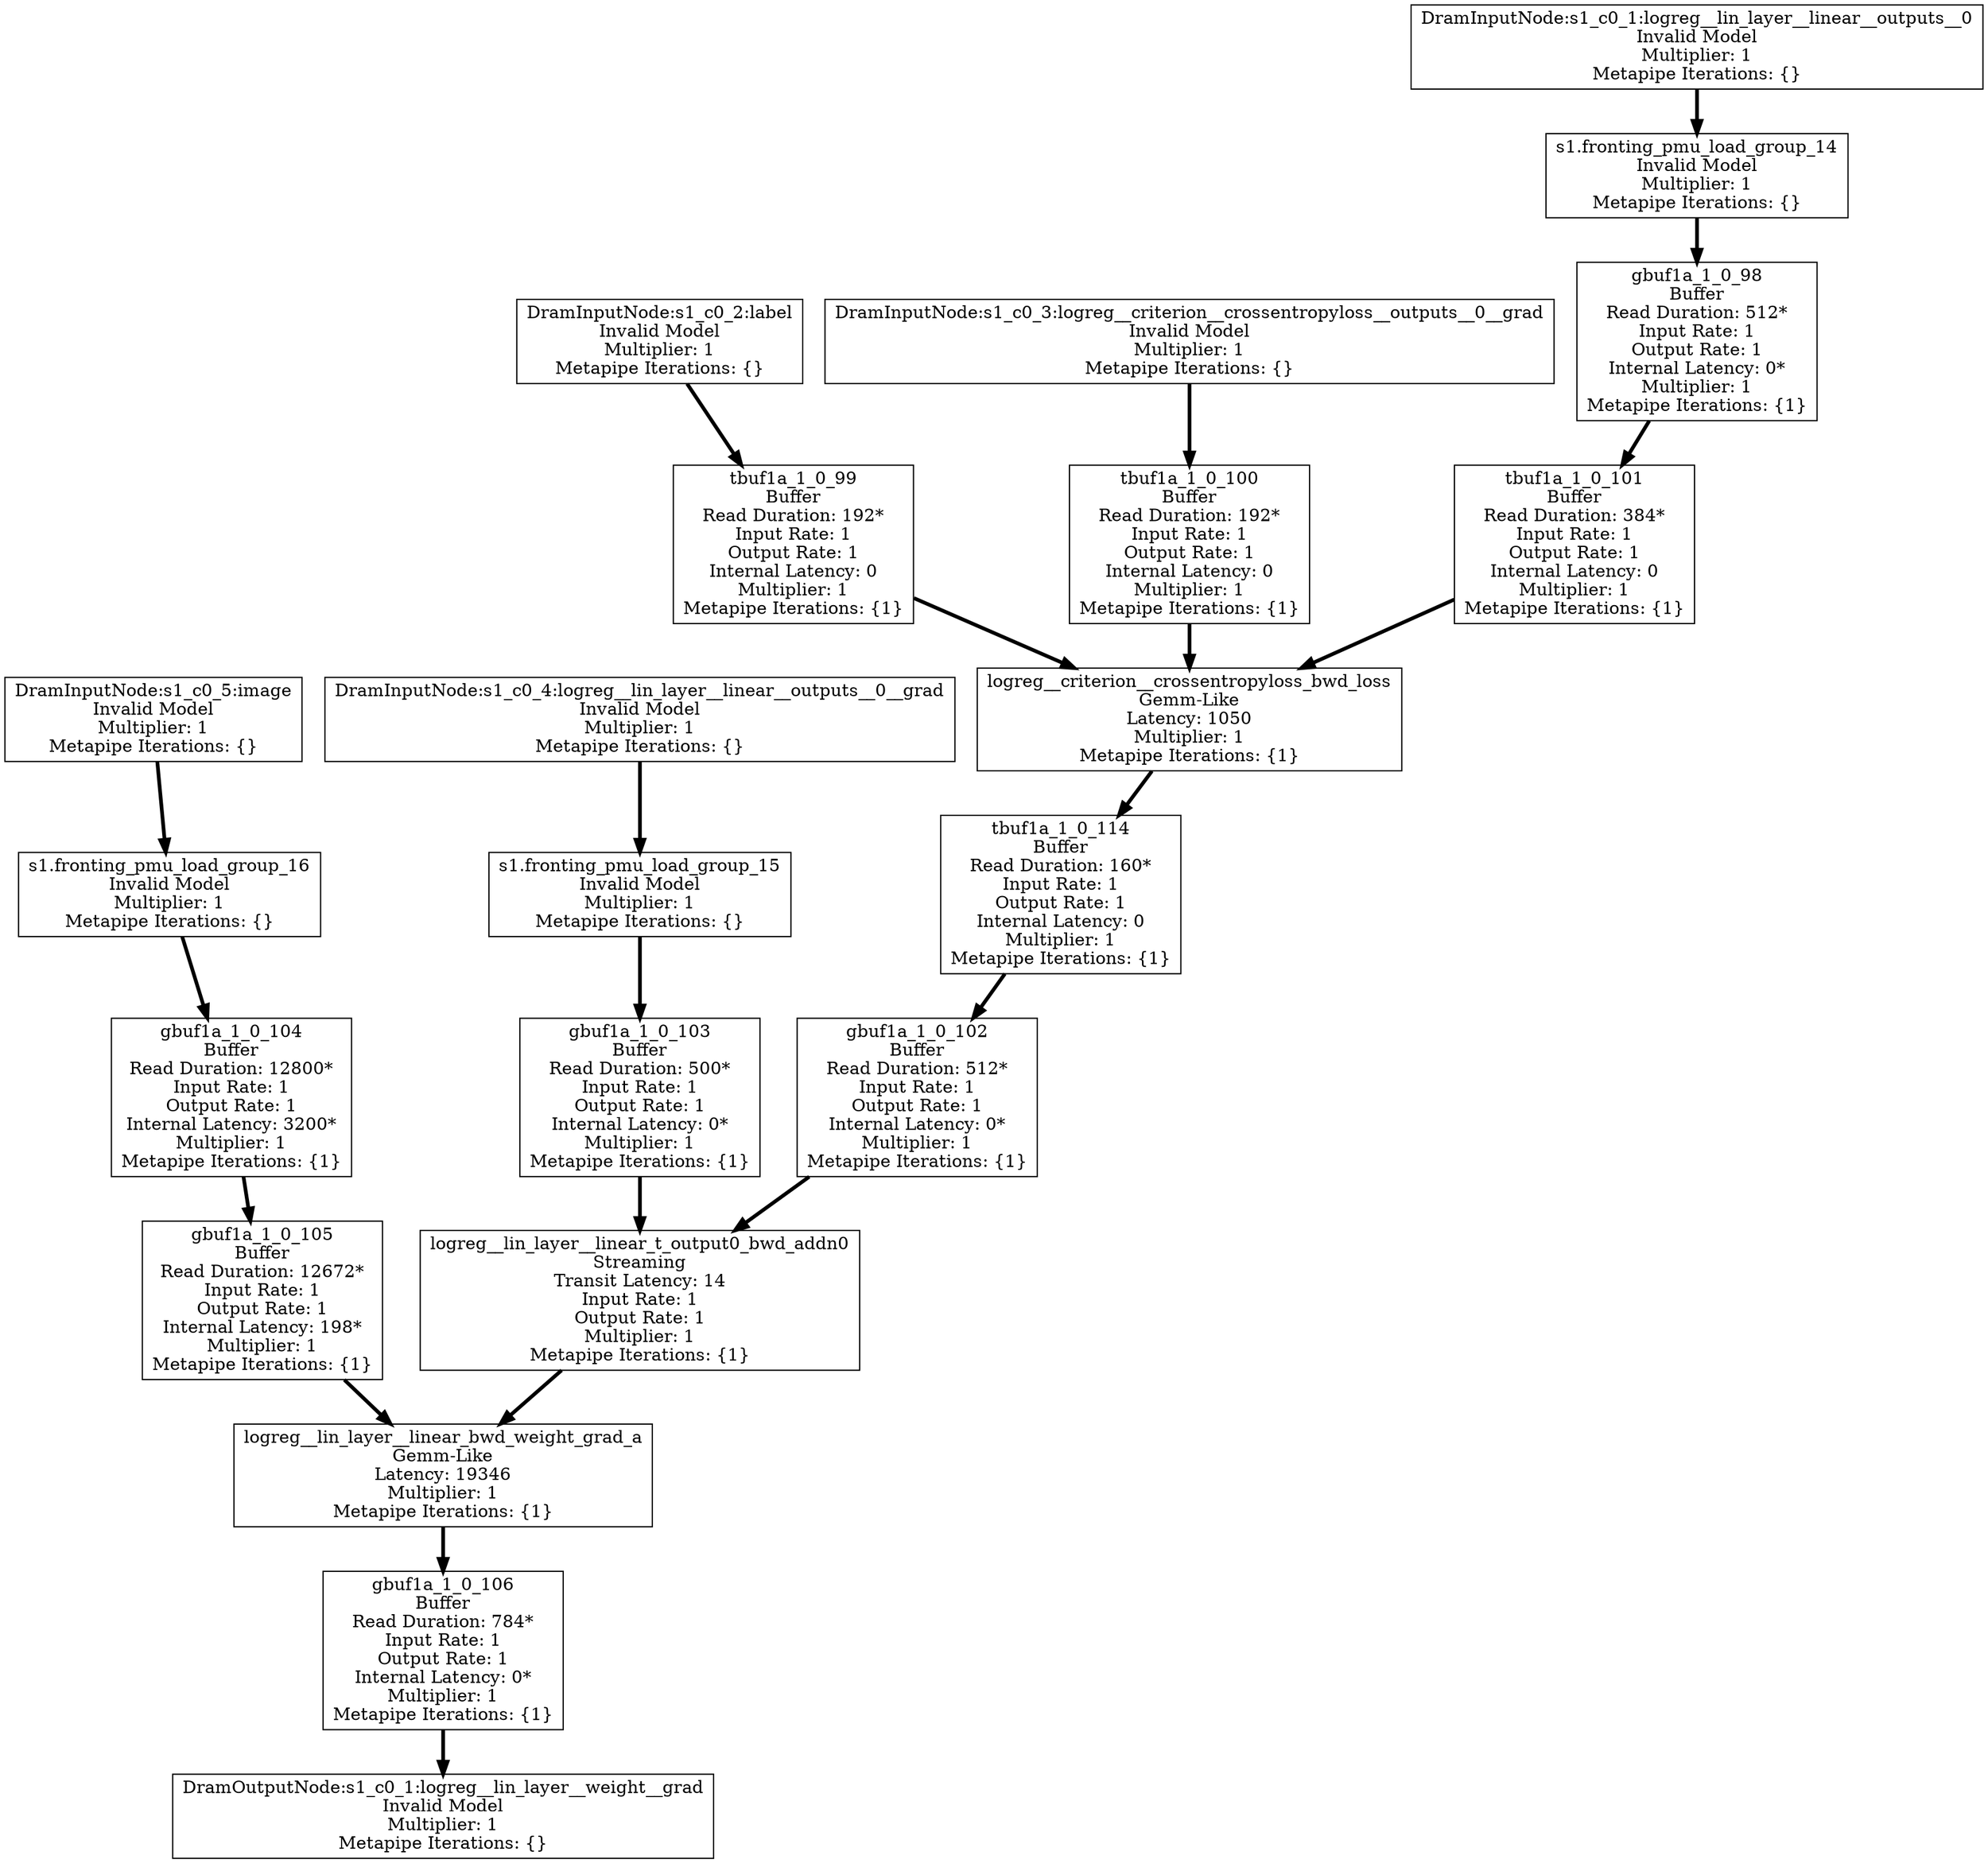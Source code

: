 digraph {
	node [shape=box]
	"0" [label= "gbuf1a_1_0_98&#xA;Buffer&#xA;Read Duration: 512*&#xA;Input Rate: 1&#xA;Output Rate: 1&#xA;Internal Latency: 0*&#xA;Multiplier: 1&#xA;Metapipe Iterations: {1}", tooltip= "gbuf1a_1_0_98&#xA;Buffer&#xA;Read Duration: 512*&#xA;Input Rate: 1&#xA;Output Rate: 1&#xA;Internal Latency: 0*&#xA;Multiplier: 1&#xA;Metapipe Iterations: {1}"];
	 "14"->"0" [color=black, penwidth=3 , tooltip="ExecGroup/vector"];
	"1" [label= "tbuf1a_1_0_101&#xA;Buffer&#xA;Read Duration: 384*&#xA;Input Rate: 1&#xA;Output Rate: 1&#xA;Internal Latency: 0&#xA;Multiplier: 1&#xA;Metapipe Iterations: {1}", tooltip= "tbuf1a_1_0_101&#xA;Buffer&#xA;Read Duration: 384*&#xA;Input Rate: 1&#xA;Output Rate: 1&#xA;Internal Latency: 0&#xA;Multiplier: 1&#xA;Metapipe Iterations: {1}"];
	 "0"->"1" [color=black, penwidth=3 , tooltip="ExecGroup/vector Iters: {1}"];
	"2" [label= "gbuf1a_1_0_102&#xA;Buffer&#xA;Read Duration: 512*&#xA;Input Rate: 1&#xA;Output Rate: 1&#xA;Internal Latency: 0*&#xA;Multiplier: 1&#xA;Metapipe Iterations: {1}", tooltip= "gbuf1a_1_0_102&#xA;Buffer&#xA;Read Duration: 512*&#xA;Input Rate: 1&#xA;Output Rate: 1&#xA;Internal Latency: 0*&#xA;Multiplier: 1&#xA;Metapipe Iterations: {1}"];
	 "13"->"2" [color=black, penwidth=3 , tooltip="ExecGroup/vector Iters: {1}"];
	"3" [label= "logreg__lin_layer__linear_t_output0_bwd_addn0&#xA;Streaming&#xA;Transit Latency: 14&#xA;Input Rate: 1&#xA;Output Rate: 1&#xA;Multiplier: 1&#xA;Metapipe Iterations: {1}", tooltip= "logreg__lin_layer__linear_t_output0_bwd_addn0&#xA;Streaming&#xA;Transit Latency: 14&#xA;Input Rate: 1&#xA;Output Rate: 1&#xA;Multiplier: 1&#xA;Metapipe Iterations: {1}"];
	 "2"->"3" [color=black, penwidth=3 , tooltip="ExecGroup/vector Iters: {1}"];
	 "4"->"3" [color=black, penwidth=3 , tooltip="ExecGroup/vector Iters: {1}"];
	"4" [label= "gbuf1a_1_0_103&#xA;Buffer&#xA;Read Duration: 500*&#xA;Input Rate: 1&#xA;Output Rate: 1&#xA;Internal Latency: 0*&#xA;Multiplier: 1&#xA;Metapipe Iterations: {1}", tooltip= "gbuf1a_1_0_103&#xA;Buffer&#xA;Read Duration: 500*&#xA;Input Rate: 1&#xA;Output Rate: 1&#xA;Internal Latency: 0*&#xA;Multiplier: 1&#xA;Metapipe Iterations: {1}"];
	 "15"->"4" [color=black, penwidth=3 , tooltip="ExecGroup/vector"];
	"5" [label= "logreg__lin_layer__linear_bwd_weight_grad_a&#xA;Gemm-Like&#xA;Latency: 19346&#xA;Multiplier: 1&#xA;Metapipe Iterations: {1}", tooltip= "logreg__lin_layer__linear_bwd_weight_grad_a&#xA;Gemm-Like&#xA;Latency: 19346&#xA;Multiplier: 1&#xA;Metapipe Iterations: {1}"];
	 "3"->"5" [color=black, penwidth=3 , tooltip="ExecGroup/vector Iters: {1}"];
	 "7"->"5" [color=black, penwidth=3 , tooltip="ExecGroup/vector Iters: {1}"];
	"6" [label= "gbuf1a_1_0_104&#xA;Buffer&#xA;Read Duration: 12800*&#xA;Input Rate: 1&#xA;Output Rate: 1&#xA;Internal Latency: 3200*&#xA;Multiplier: 1&#xA;Metapipe Iterations: {1}", tooltip= "gbuf1a_1_0_104&#xA;Buffer&#xA;Read Duration: 12800*&#xA;Input Rate: 1&#xA;Output Rate: 1&#xA;Internal Latency: 3200*&#xA;Multiplier: 1&#xA;Metapipe Iterations: {1}"];
	 "16"->"6" [color=black, penwidth=3 , tooltip="ExecGroup/vector"];
	"7" [label= "gbuf1a_1_0_105&#xA;Buffer&#xA;Read Duration: 12672*&#xA;Input Rate: 1&#xA;Output Rate: 1&#xA;Internal Latency: 198*&#xA;Multiplier: 1&#xA;Metapipe Iterations: {1}", tooltip= "gbuf1a_1_0_105&#xA;Buffer&#xA;Read Duration: 12672*&#xA;Input Rate: 1&#xA;Output Rate: 1&#xA;Internal Latency: 198*&#xA;Multiplier: 1&#xA;Metapipe Iterations: {1}"];
	 "6"->"7" [color=black, penwidth=3 , tooltip="ExecGroup/vector Iters: {1}"];
	"8" [label= "gbuf1a_1_0_106&#xA;Buffer&#xA;Read Duration: 784*&#xA;Input Rate: 1&#xA;Output Rate: 1&#xA;Internal Latency: 0*&#xA;Multiplier: 1&#xA;Metapipe Iterations: {1}", tooltip= "gbuf1a_1_0_106&#xA;Buffer&#xA;Read Duration: 784*&#xA;Input Rate: 1&#xA;Output Rate: 1&#xA;Internal Latency: 0*&#xA;Multiplier: 1&#xA;Metapipe Iterations: {1}"];
	 "5"->"8" [color=black, penwidth=3 , tooltip="ExecGroup/vector Iters: {1}"];
	"9" [label= "DramOutputNode:s1_c0_1:logreg__lin_layer__weight__grad&#xA;Invalid Model&#xA;Multiplier: 1&#xA;Metapipe Iterations: {}", tooltip= "DramOutputNode:s1_c0_1:logreg__lin_layer__weight__grad&#xA;Invalid Model&#xA;Multiplier: 1&#xA;Metapipe Iterations: {}"];
	 "8"->"9" [color=black, penwidth=3 , tooltip="ExecGroup/vector Iters: {1}"];
	"10" [label= "tbuf1a_1_0_99&#xA;Buffer&#xA;Read Duration: 192*&#xA;Input Rate: 1&#xA;Output Rate: 1&#xA;Internal Latency: 0&#xA;Multiplier: 1&#xA;Metapipe Iterations: {1}", tooltip= "tbuf1a_1_0_99&#xA;Buffer&#xA;Read Duration: 192*&#xA;Input Rate: 1&#xA;Output Rate: 1&#xA;Internal Latency: 0&#xA;Multiplier: 1&#xA;Metapipe Iterations: {1}"];
	 "18"->"10" [color=black, penwidth=3 , tooltip="ExecGroup/vector"];
	"11" [label= "logreg__criterion__crossentropyloss_bwd_loss&#xA;Gemm-Like&#xA;Latency: 1050&#xA;Multiplier: 1&#xA;Metapipe Iterations: {1}", tooltip= "logreg__criterion__crossentropyloss_bwd_loss&#xA;Gemm-Like&#xA;Latency: 1050&#xA;Multiplier: 1&#xA;Metapipe Iterations: {1}"];
	 "10"->"11" [color=black, penwidth=3 , tooltip="ExecGroup/vector Iters: {1}"];
	 "12"->"11" [color=black, penwidth=3 , tooltip="ExecGroup/vector Iters: {1}"];
	 "1"->"11" [color=black, penwidth=3 , tooltip="ExecGroup/vector Iters: {1}"];
	"12" [label= "tbuf1a_1_0_100&#xA;Buffer&#xA;Read Duration: 192*&#xA;Input Rate: 1&#xA;Output Rate: 1&#xA;Internal Latency: 0&#xA;Multiplier: 1&#xA;Metapipe Iterations: {1}", tooltip= "tbuf1a_1_0_100&#xA;Buffer&#xA;Read Duration: 192*&#xA;Input Rate: 1&#xA;Output Rate: 1&#xA;Internal Latency: 0&#xA;Multiplier: 1&#xA;Metapipe Iterations: {1}"];
	 "19"->"12" [color=black, penwidth=3 , tooltip="ExecGroup/vector"];
	"13" [label= "tbuf1a_1_0_114&#xA;Buffer&#xA;Read Duration: 160*&#xA;Input Rate: 1&#xA;Output Rate: 1&#xA;Internal Latency: 0&#xA;Multiplier: 1&#xA;Metapipe Iterations: {1}", tooltip= "tbuf1a_1_0_114&#xA;Buffer&#xA;Read Duration: 160*&#xA;Input Rate: 1&#xA;Output Rate: 1&#xA;Internal Latency: 0&#xA;Multiplier: 1&#xA;Metapipe Iterations: {1}"];
	 "11"->"13" [color=black, penwidth=3 , tooltip="ExecGroup/vector Iters: {1}"];
	"14" [label= "s1.fronting_pmu_load_group_14&#xA;Invalid Model&#xA;Multiplier: 1&#xA;Metapipe Iterations: {}", tooltip= "s1.fronting_pmu_load_group_14&#xA;Invalid Model&#xA;Multiplier: 1&#xA;Metapipe Iterations: {}"];
	 "17"->"14" [color=black, penwidth=3 , tooltip="ExecGroup/vector"];
	"15" [label= "s1.fronting_pmu_load_group_15&#xA;Invalid Model&#xA;Multiplier: 1&#xA;Metapipe Iterations: {}", tooltip= "s1.fronting_pmu_load_group_15&#xA;Invalid Model&#xA;Multiplier: 1&#xA;Metapipe Iterations: {}"];
	 "20"->"15" [color=black, penwidth=3 , tooltip="ExecGroup/vector"];
	"16" [label= "s1.fronting_pmu_load_group_16&#xA;Invalid Model&#xA;Multiplier: 1&#xA;Metapipe Iterations: {}", tooltip= "s1.fronting_pmu_load_group_16&#xA;Invalid Model&#xA;Multiplier: 1&#xA;Metapipe Iterations: {}"];
	 "21"->"16" [color=black, penwidth=3 , tooltip="ExecGroup/vector"];
	"17" [label= "DramInputNode:s1_c0_1:logreg__lin_layer__linear__outputs__0&#xA;Invalid Model&#xA;Multiplier: 1&#xA;Metapipe Iterations: {}", tooltip= "DramInputNode:s1_c0_1:logreg__lin_layer__linear__outputs__0&#xA;Invalid Model&#xA;Multiplier: 1&#xA;Metapipe Iterations: {}"];
	"18" [label= "DramInputNode:s1_c0_2:label&#xA;Invalid Model&#xA;Multiplier: 1&#xA;Metapipe Iterations: {}", tooltip= "DramInputNode:s1_c0_2:label&#xA;Invalid Model&#xA;Multiplier: 1&#xA;Metapipe Iterations: {}"];
	"19" [label= "DramInputNode:s1_c0_3:logreg__criterion__crossentropyloss__outputs__0__grad&#xA;Invalid Model&#xA;Multiplier: 1&#xA;Metapipe Iterations: {}", tooltip= "DramInputNode:s1_c0_3:logreg__criterion__crossentropyloss__outputs__0__grad&#xA;Invalid Model&#xA;Multiplier: 1&#xA;Metapipe Iterations: {}"];
	"20" [label= "DramInputNode:s1_c0_4:logreg__lin_layer__linear__outputs__0__grad&#xA;Invalid Model&#xA;Multiplier: 1&#xA;Metapipe Iterations: {}", tooltip= "DramInputNode:s1_c0_4:logreg__lin_layer__linear__outputs__0__grad&#xA;Invalid Model&#xA;Multiplier: 1&#xA;Metapipe Iterations: {}"];
	"21" [label= "DramInputNode:s1_c0_5:image&#xA;Invalid Model&#xA;Multiplier: 1&#xA;Metapipe Iterations: {}", tooltip= "DramInputNode:s1_c0_5:image&#xA;Invalid Model&#xA;Multiplier: 1&#xA;Metapipe Iterations: {}"];
}

